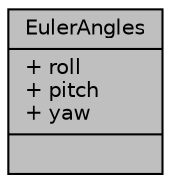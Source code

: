 digraph "EulerAngles"
{
 // INTERACTIVE_SVG=YES
  edge [fontname="Helvetica",fontsize="10",labelfontname="Helvetica",labelfontsize="10"];
  node [fontname="Helvetica",fontsize="10",shape=record];
  Node1 [label="{EulerAngles\n|+ roll\l+ pitch\l+ yaw\l|}",height=0.2,width=0.4,color="black", fillcolor="grey75", style="filled", fontcolor="black"];
}
